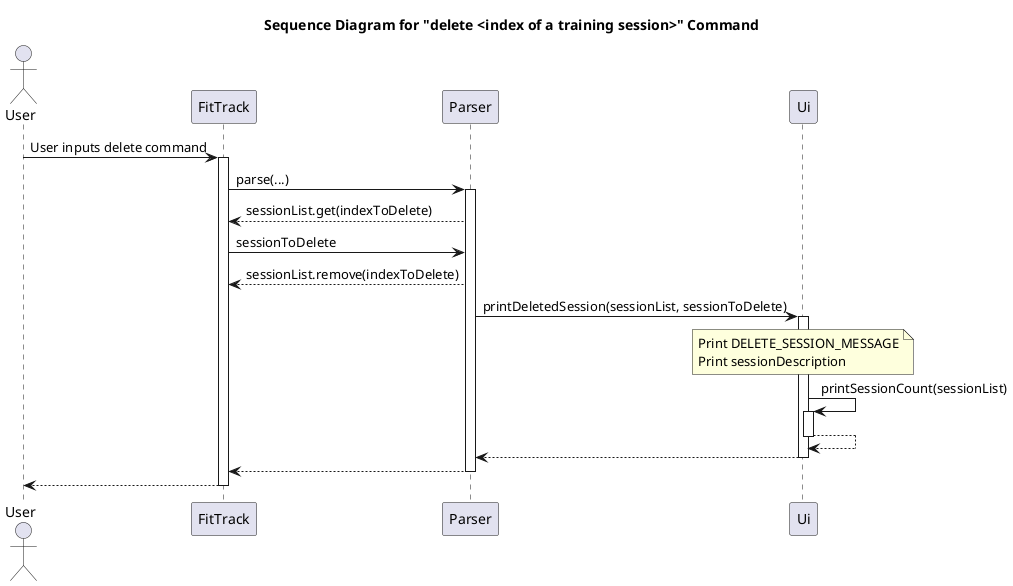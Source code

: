 @startuml
title Sequence Diagram for "delete <index of a training session>" Command

actor User
participant FitTrack
participant Parser
participant Ui

User -> FitTrack: User inputs delete command
activate FitTrack
FitTrack -> Parser: parse(...)
activate Parser

Parser --> FitTrack: sessionList.get(indexToDelete)

FitTrack -> Parser: sessionToDelete

Parser --> FitTrack: sessionList.remove(indexToDelete)

Parser -> Ui: printDeletedSession(sessionList, sessionToDelete)
activate Ui

note over Ui
    Print DELETE_SESSION_MESSAGE
    Print sessionDescription
end note
Ui -> Ui: printSessionCount(sessionList)
activate Ui
Ui --> Ui
deactivate Ui
Ui --> Parser
deactivate Ui
Parser --> FitTrack
deactivate Parser
FitTrack --> User
deactivate FitTrack

@enduml
